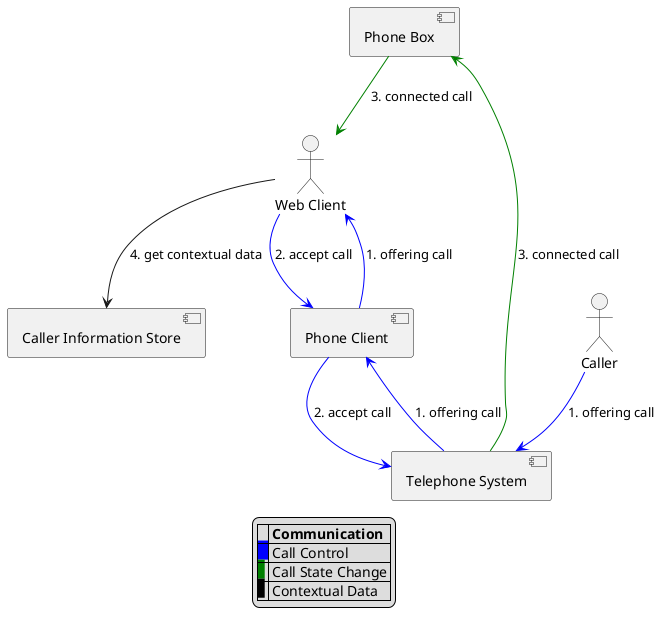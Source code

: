 
@startuml Incoming Call Overview

[Phone Box] As Pb
[Caller Information Store] AS module
[Telephone System] AS TK

actor "Caller" AS Caller
actor "Web Client" AS SD
[Phone Client] AS PC


Caller -[#blue]-> TK :1. offering call
TK -[#blue]-> PC     :1. offering call
PC -[#blue]-> SD     :1. offering call
SD -[#blue]-> PC     :2. accept call
PC -[#blue]-> TK     :2. accept call
TK -[#green]-> Pb    :3. connected call
Pb -[#green]-> SD    :3. connected call
SD --> module        :4. get contextual data


legend
|= |= Communication |
|<back:blue>   </back>| Call Control |
|<back:green>  </back>| Call State Change |
|<back:black>  </back>| Contextual Data |
endlegend


@enduml